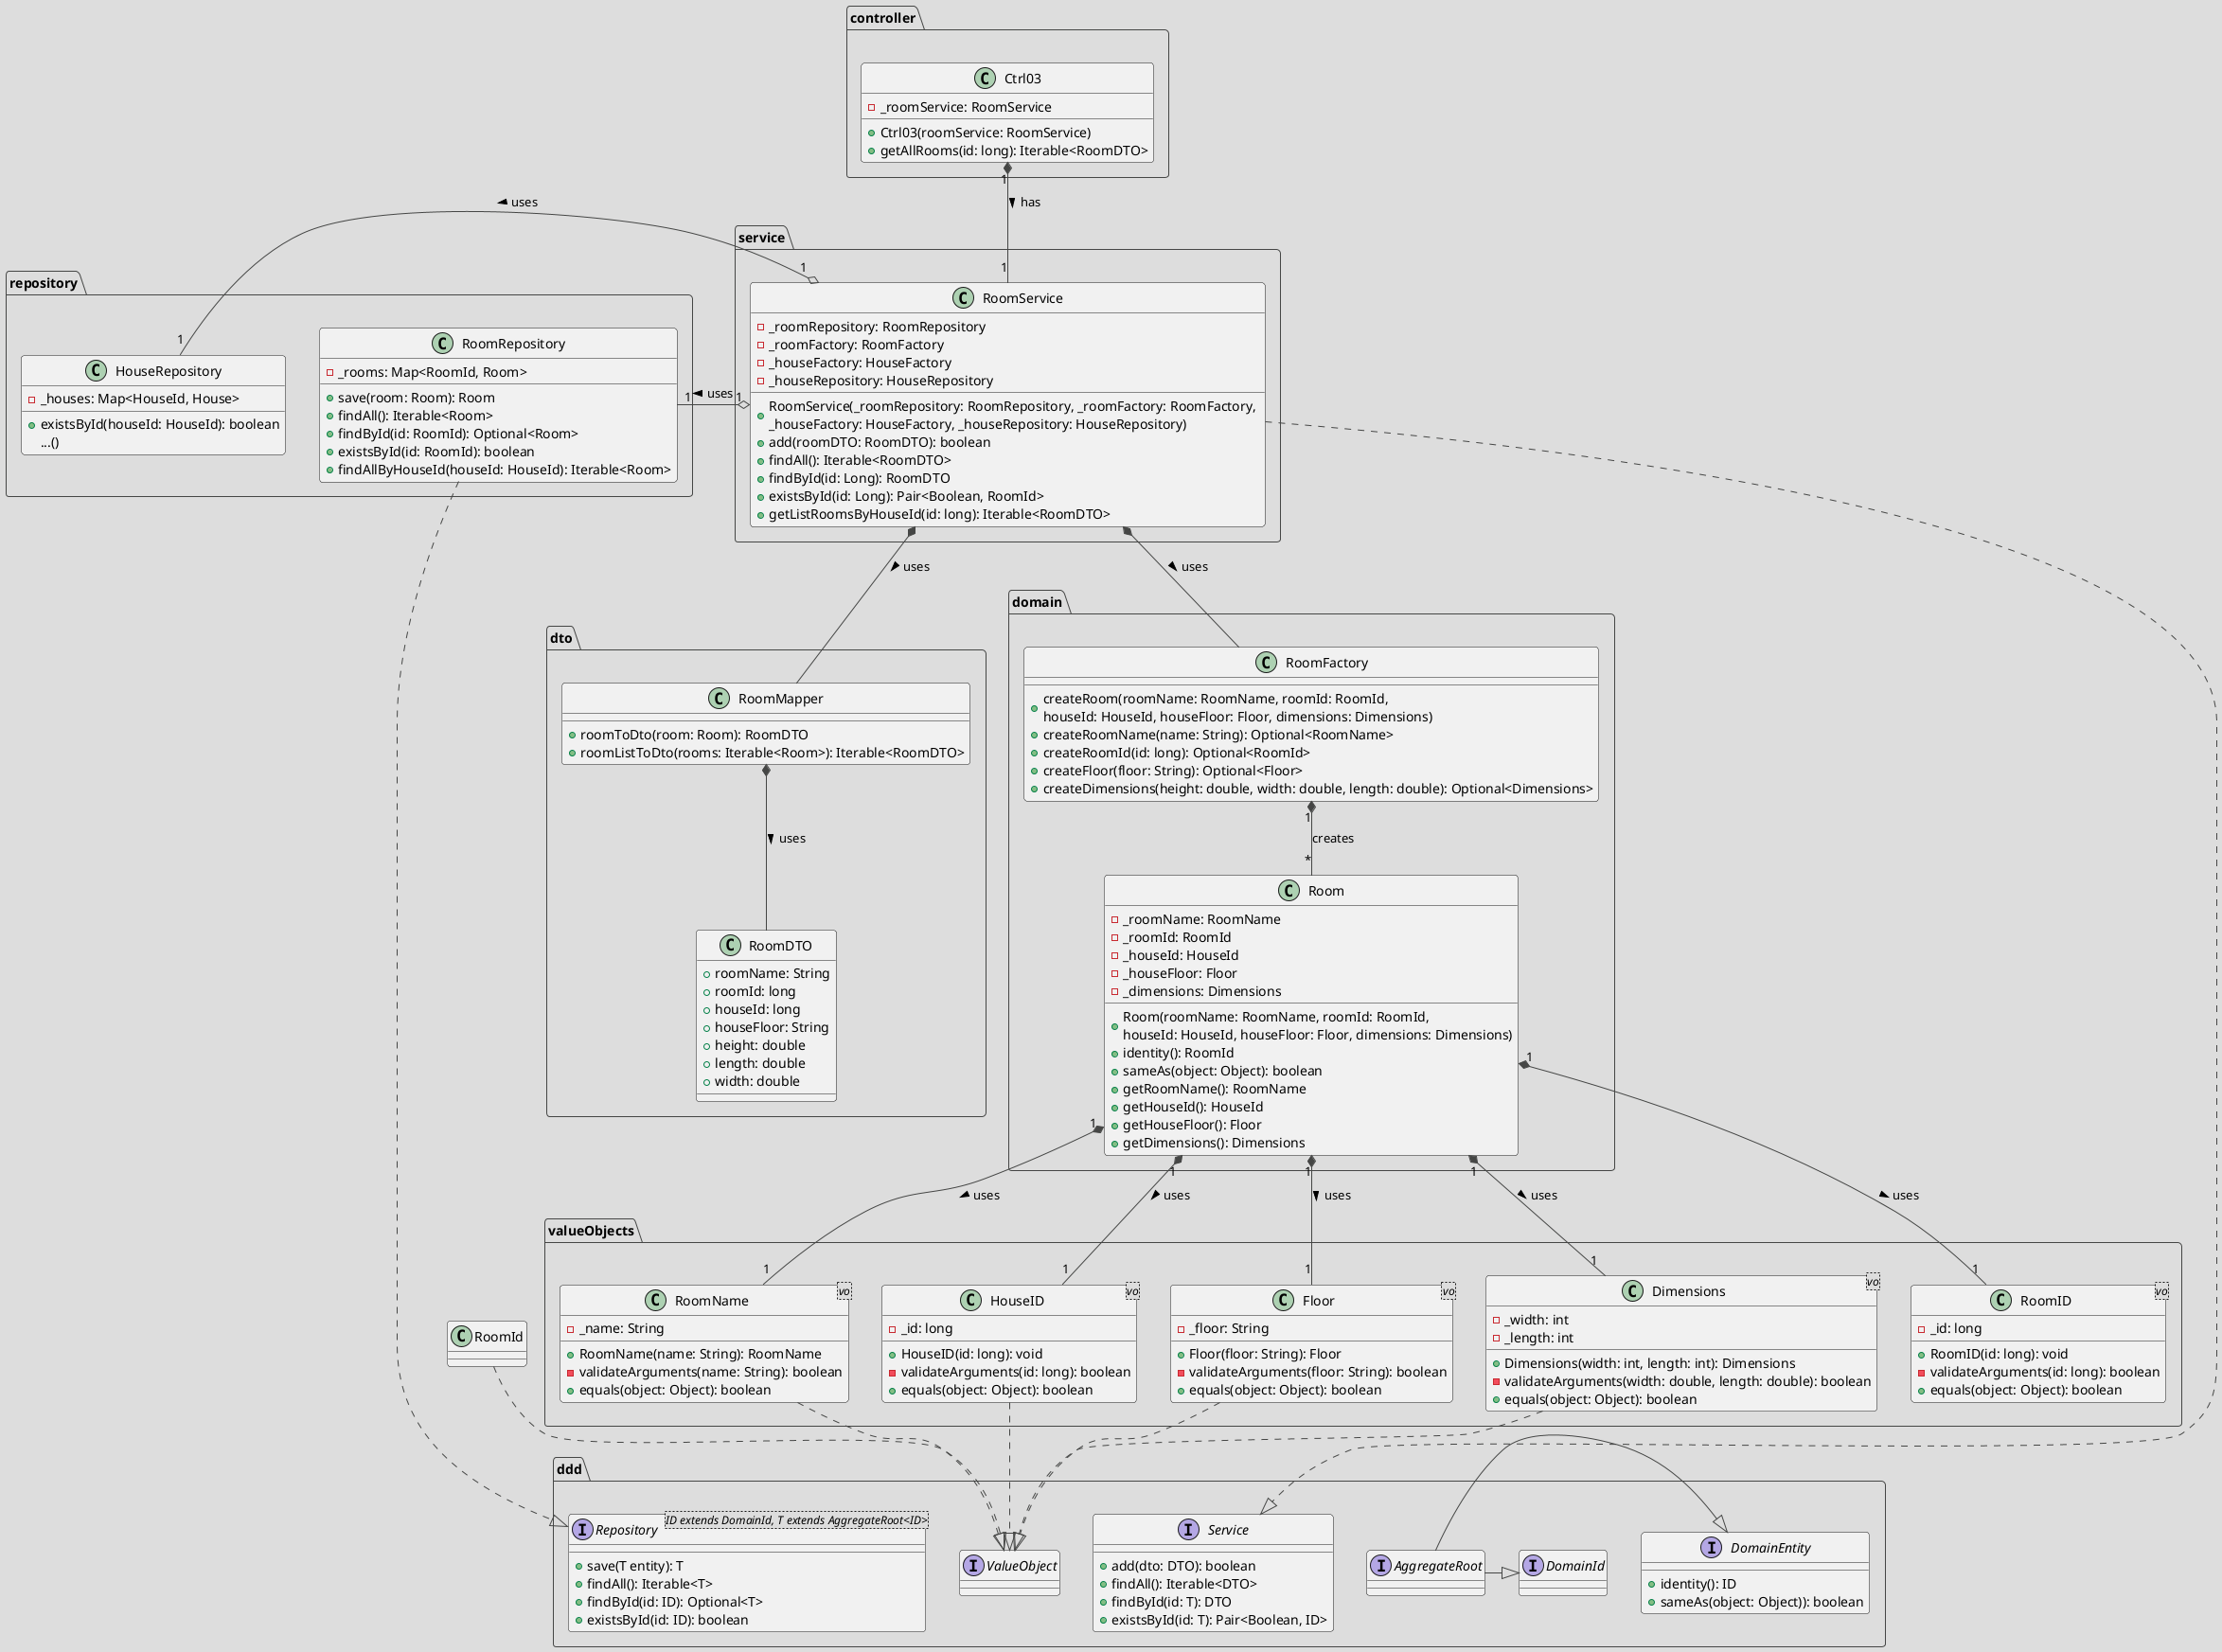 @startuml
!theme toy

package controller {
    class Ctrl03 {
        - _roomService: RoomService
        + Ctrl03(roomService: RoomService)
        + getAllRooms(id: long): Iterable<RoomDTO>
    }
}

package service {
    class RoomService {
        - _roomRepository: RoomRepository
        - _roomFactory: RoomFactory
        - _houseFactory: HouseFactory
        - _houseRepository: HouseRepository
        + RoomService(_roomRepository: RoomRepository, _roomFactory: RoomFactory, \n_houseFactory: HouseFactory, _houseRepository: HouseRepository)
        + add(roomDTO: RoomDTO): boolean
        + findAll(): Iterable<RoomDTO>
        + findById(id: Long): RoomDTO
        + existsById(id: Long): Pair<Boolean, RoomId>
        + getListRoomsByHouseId(id: long): Iterable<RoomDTO>
    }
}

package repository {
    class RoomRepository {
        - _rooms: Map<RoomId, Room>
        + save(room: Room): Room
        + findAll(): Iterable<Room>
        + findById(id: RoomId): Optional<Room>
        + existsById(id: RoomId): boolean
        + findAllByHouseId(houseId: HouseId): Iterable<Room>
    }

    class HouseRepository {
        - _houses: Map<HouseId, House>
        + existsById(houseId: HouseId): boolean
        ...()
    }
}

package dto {
    class RoomDTO {
        + roomName: String
        + roomId: long
        + houseId: long
        + houseFloor: String
        + height: double
        + length: double
        + width: double
    }

    class RoomMapper {
        + roomToDto(room: Room): RoomDTO
        + roomListToDto(rooms: Iterable<Room>): Iterable<RoomDTO>
    }
}

package domain {
    class Room {
        - _roomName: RoomName
        - _roomId: RoomId
        - _houseId: HouseId
        - _houseFloor: Floor
        - _dimensions: Dimensions
        + Room(roomName: RoomName, roomId: RoomId, \nhouseId: HouseId, houseFloor: Floor, dimensions: Dimensions)
        + identity(): RoomId
        + sameAs(object: Object): boolean
        + getRoomName(): RoomName
        + getHouseId(): HouseId
        + getHouseFloor(): Floor
        + getDimensions(): Dimensions
    }

    class RoomFactory {
        + createRoom(roomName: RoomName, roomId: RoomId, \nhouseId: HouseId, houseFloor: Floor, dimensions: Dimensions)
        + createRoomName(name: String): Optional<RoomName>
        + createRoomId(id: long): Optional<RoomId>
        + createFloor(floor: String): Optional<Floor>
        + createDimensions(height: double, width: double, length: double): Optional<Dimensions>
    }
}

package valueObjects {
    class RoomName <vo> {
            - _name: String
            + RoomName(name: String): RoomName
            - validateArguments(name: String): boolean
            + equals(object: Object): boolean
        }
        class HouseID <vo> {
            - _id: long
            + HouseID(id: long): void
            - validateArguments(id: long): boolean
            + equals(object: Object): boolean

        }
        class Floor <vo> {
            - _floor: String
            + Floor(floor: String): Floor
            - validateArguments(floor: String): boolean
            + equals(object: Object): boolean
        }
        class Dimensions <vo> {
            - _width: int
            - _length: int
            + Dimensions(width: int, length: int): Dimensions
            - validateArguments(width: double, length: double): boolean
            + equals(object: Object): boolean
        }

        class RoomID <vo> {
            - _id: long
            + RoomID(id: long): void
            - validateArguments(id: long): boolean
            + equals(object: Object): boolean
        }
}

package ddd {
    interface AggregateRoot
    interface DomainEntity {
        + identity(): ID
        + sameAs(object: Object)): boolean
    }
    interface DomainId
    interface Repository <ID extends DomainId, T extends AggregateRoot<ID>> {
        + save(T entity): T
        + findAll(): Iterable<T>
        + findById(id: ID): Optional<T>
        + existsById(id: ID): boolean
    }
    interface Service {
        + add(dto: DTO): boolean
        + findAll(): Iterable<DTO>
        + findById(id: T): DTO
        + existsById(id: T): Pair<Boolean, ID>
    }
    interface ValueObject
}

Ctrl03 "1" *-down- "1" RoomService: has >
RoomService "1" o-right- "1" RoomRepository: uses >
RoomService "1" o-right- "1" HouseRepository: uses >
RoomFactory "1" *-- "*" Room: creates
Room "1" *-- "1" RoomName : uses >
Room "1" *-- "1" HouseID : uses >
Room "1" *-- "1" Floor : uses >
Room "1" *-- "1" Dimensions : uses >
Room "1" *-- "1" RoomID : uses >
RoomService *-- RoomFactory: uses >
RoomService *-- RoomMapper: uses >
RoomMapper *-- RoomDTO: uses >
AggregateRoot -|> DomainEntity
AggregateRoot -|> DomainId
RoomId ..|> ValueObject
RoomName ..|> ValueObject
Floor ..|> ValueObject
Dimensions ..|> ValueObject
HouseID ..|> ValueObject
RoomService ..|> Service
RoomRepository ..|> Repository

@enduml